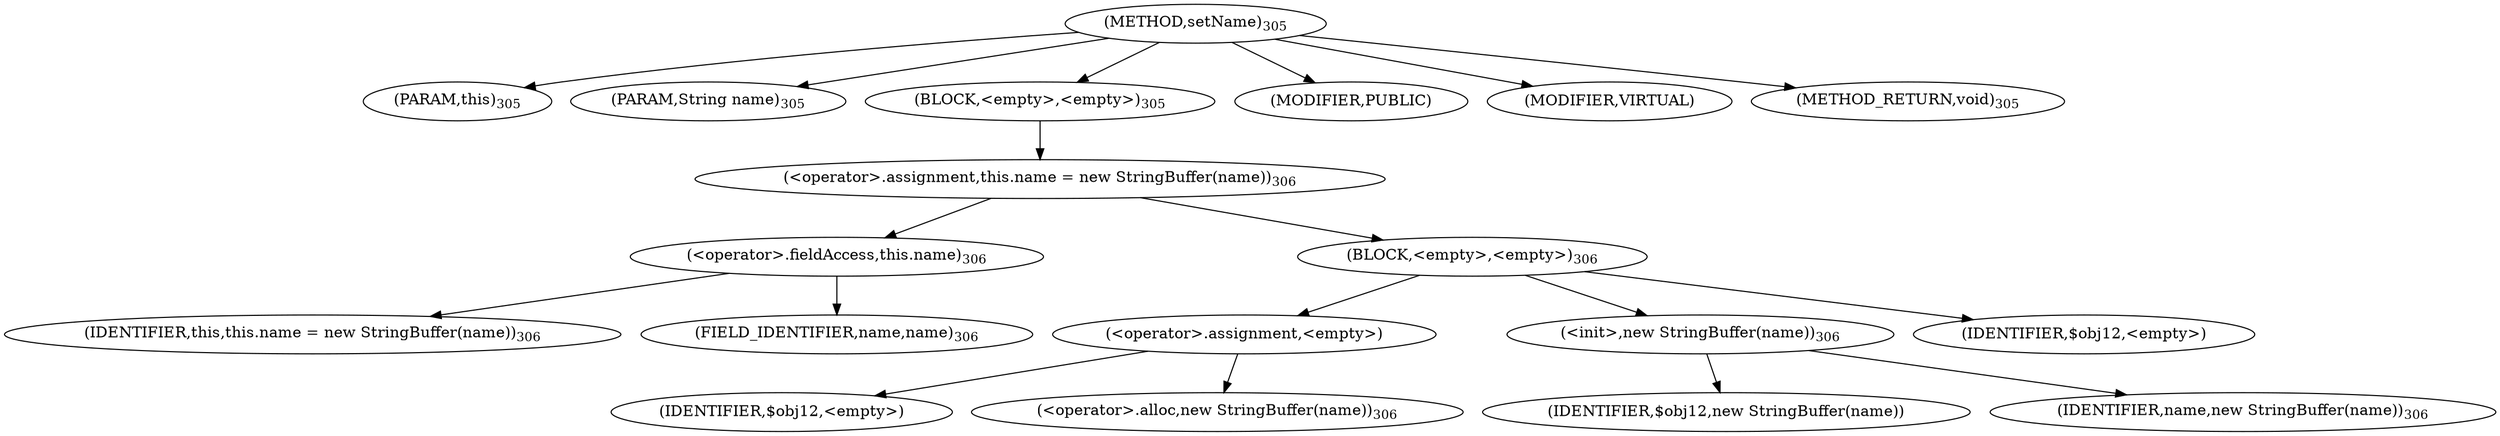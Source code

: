 digraph "setName" {  
"657" [label = <(METHOD,setName)<SUB>305</SUB>> ]
"60" [label = <(PARAM,this)<SUB>305</SUB>> ]
"658" [label = <(PARAM,String name)<SUB>305</SUB>> ]
"659" [label = <(BLOCK,&lt;empty&gt;,&lt;empty&gt;)<SUB>305</SUB>> ]
"660" [label = <(&lt;operator&gt;.assignment,this.name = new StringBuffer(name))<SUB>306</SUB>> ]
"661" [label = <(&lt;operator&gt;.fieldAccess,this.name)<SUB>306</SUB>> ]
"59" [label = <(IDENTIFIER,this,this.name = new StringBuffer(name))<SUB>306</SUB>> ]
"662" [label = <(FIELD_IDENTIFIER,name,name)<SUB>306</SUB>> ]
"663" [label = <(BLOCK,&lt;empty&gt;,&lt;empty&gt;)<SUB>306</SUB>> ]
"664" [label = <(&lt;operator&gt;.assignment,&lt;empty&gt;)> ]
"665" [label = <(IDENTIFIER,$obj12,&lt;empty&gt;)> ]
"666" [label = <(&lt;operator&gt;.alloc,new StringBuffer(name))<SUB>306</SUB>> ]
"667" [label = <(&lt;init&gt;,new StringBuffer(name))<SUB>306</SUB>> ]
"668" [label = <(IDENTIFIER,$obj12,new StringBuffer(name))> ]
"669" [label = <(IDENTIFIER,name,new StringBuffer(name))<SUB>306</SUB>> ]
"670" [label = <(IDENTIFIER,$obj12,&lt;empty&gt;)> ]
"671" [label = <(MODIFIER,PUBLIC)> ]
"672" [label = <(MODIFIER,VIRTUAL)> ]
"673" [label = <(METHOD_RETURN,void)<SUB>305</SUB>> ]
  "657" -> "60" 
  "657" -> "658" 
  "657" -> "659" 
  "657" -> "671" 
  "657" -> "672" 
  "657" -> "673" 
  "659" -> "660" 
  "660" -> "661" 
  "660" -> "663" 
  "661" -> "59" 
  "661" -> "662" 
  "663" -> "664" 
  "663" -> "667" 
  "663" -> "670" 
  "664" -> "665" 
  "664" -> "666" 
  "667" -> "668" 
  "667" -> "669" 
}
